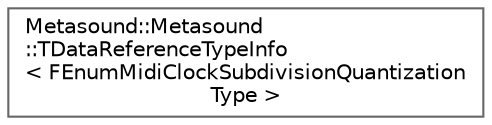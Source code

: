 digraph "Graphical Class Hierarchy"
{
 // INTERACTIVE_SVG=YES
 // LATEX_PDF_SIZE
  bgcolor="transparent";
  edge [fontname=Helvetica,fontsize=10,labelfontname=Helvetica,labelfontsize=10];
  node [fontname=Helvetica,fontsize=10,shape=box,height=0.2,width=0.4];
  rankdir="LR";
  Node0 [id="Node000000",label="Metasound::Metasound\l::TDataReferenceTypeInfo\l\< FEnumMidiClockSubdivisionQuantization\lType \>",height=0.2,width=0.4,color="grey40", fillcolor="white", style="filled",URL="$d2/dcd/structMetasound_1_1_1_1Metasound_1_1TDataReferenceTypeInfo_3_01FEnumMidiClockSubdivisionQuantizationType_01_4.html",tooltip=" "];
}
